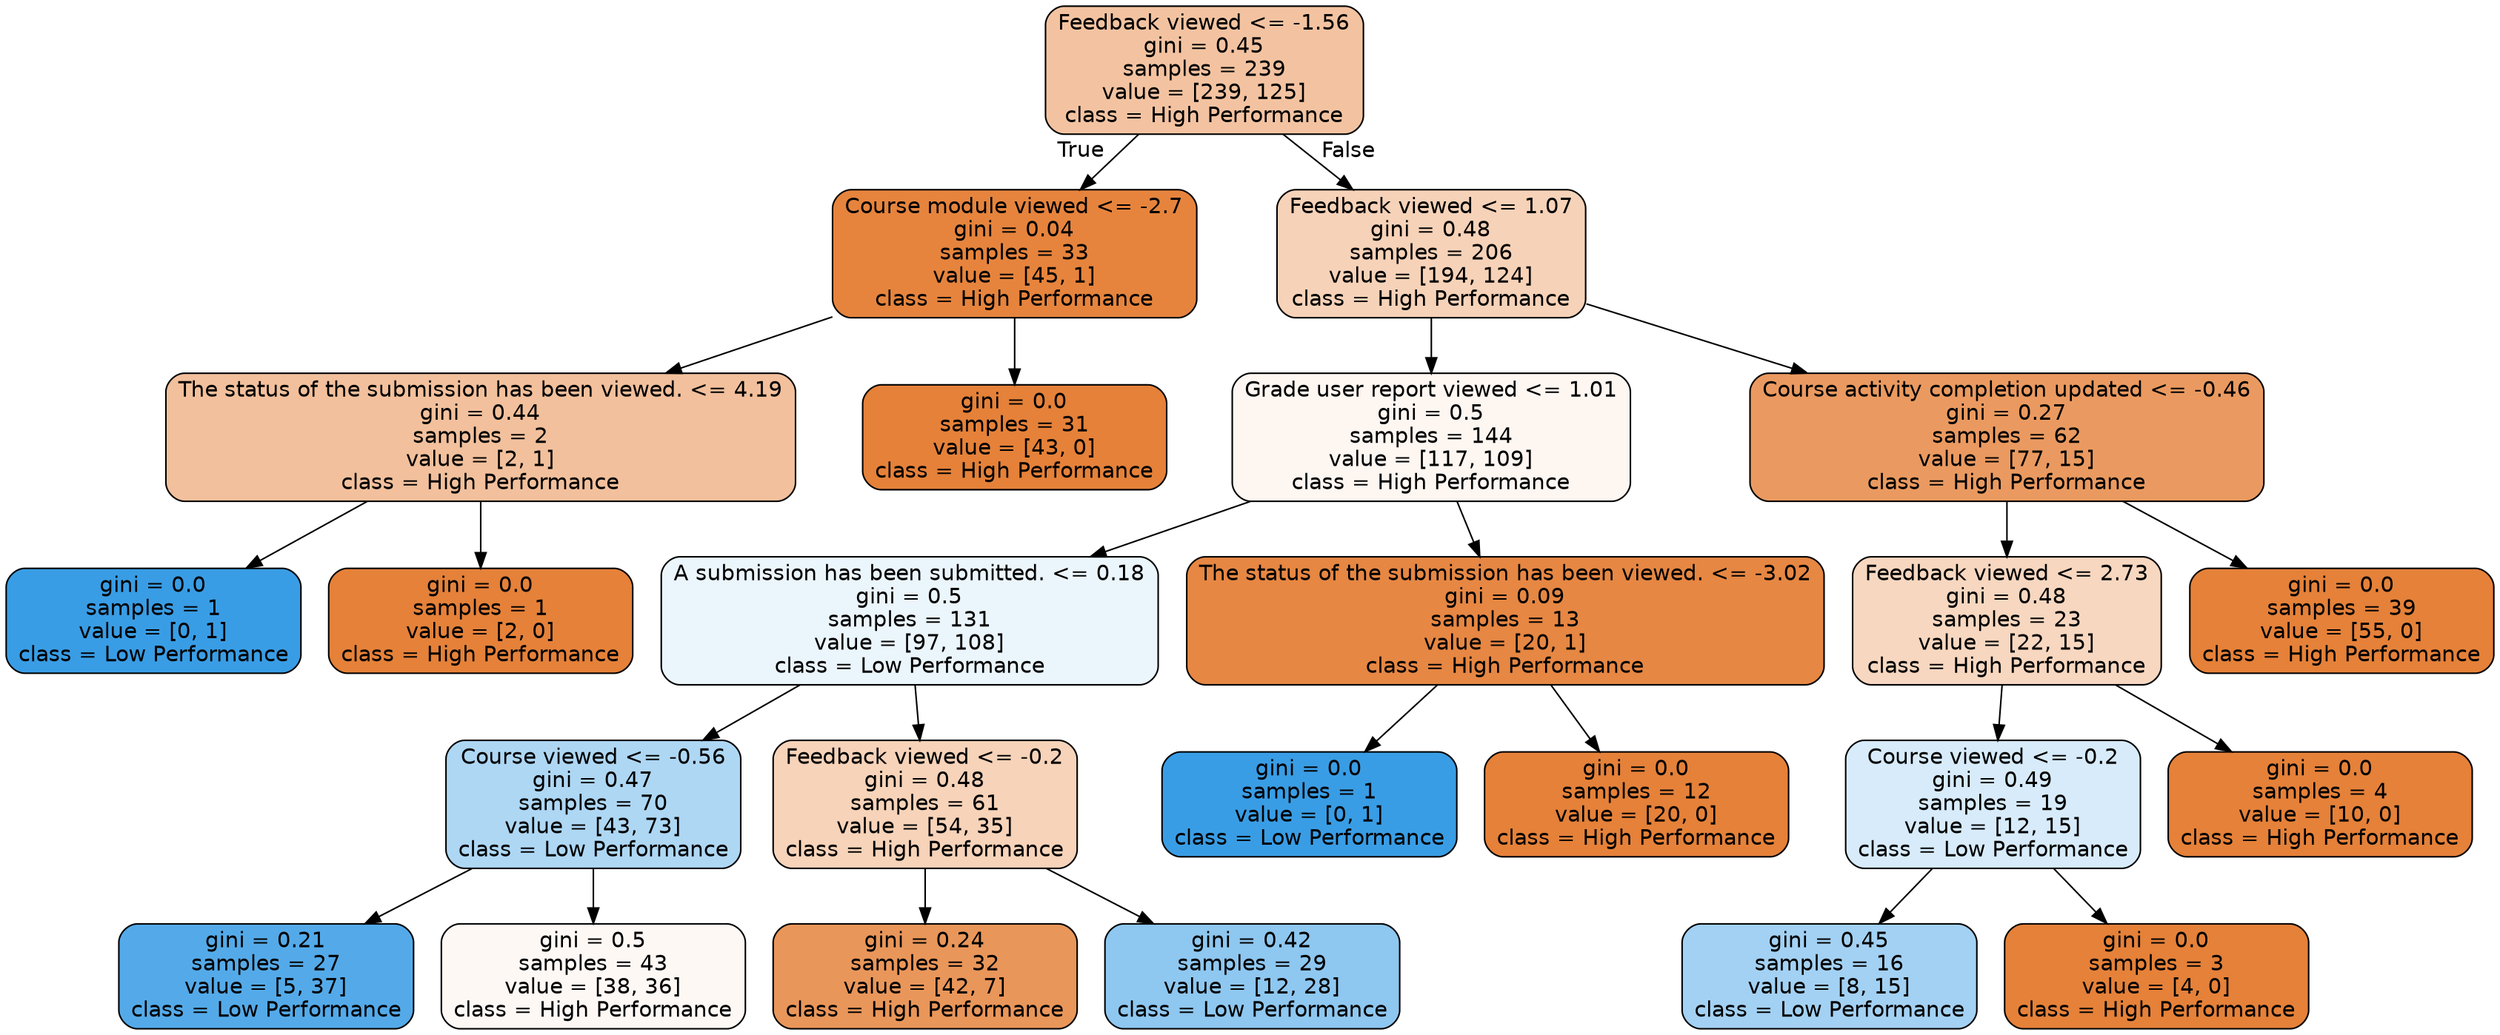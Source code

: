 digraph Tree {
node [shape=box, style="filled, rounded", color="black", fontname=helvetica] ;
edge [fontname=helvetica] ;
0 [label="Feedback viewed <= -1.56\ngini = 0.45\nsamples = 239\nvalue = [239, 125]\nclass = High Performance", fillcolor="#f3c3a1"] ;
1 [label="Course module viewed <= -2.7\ngini = 0.04\nsamples = 33\nvalue = [45, 1]\nclass = High Performance", fillcolor="#e6843d"] ;
0 -> 1 [labeldistance=2.5, labelangle=45, headlabel="True"] ;
2 [label="The status of the submission has been viewed. <= 4.19\ngini = 0.44\nsamples = 2\nvalue = [2, 1]\nclass = High Performance", fillcolor="#f2c09c"] ;
1 -> 2 ;
3 [label="gini = 0.0\nsamples = 1\nvalue = [0, 1]\nclass = Low Performance", fillcolor="#399de5"] ;
2 -> 3 ;
4 [label="gini = 0.0\nsamples = 1\nvalue = [2, 0]\nclass = High Performance", fillcolor="#e58139"] ;
2 -> 4 ;
5 [label="gini = 0.0\nsamples = 31\nvalue = [43, 0]\nclass = High Performance", fillcolor="#e58139"] ;
1 -> 5 ;
6 [label="Feedback viewed <= 1.07\ngini = 0.48\nsamples = 206\nvalue = [194, 124]\nclass = High Performance", fillcolor="#f6d2b8"] ;
0 -> 6 [labeldistance=2.5, labelangle=-45, headlabel="False"] ;
7 [label="Grade user report viewed <= 1.01\ngini = 0.5\nsamples = 144\nvalue = [117, 109]\nclass = High Performance", fillcolor="#fdf6f1"] ;
6 -> 7 ;
8 [label="A submission has been submitted. <= 0.18\ngini = 0.5\nsamples = 131\nvalue = [97, 108]\nclass = Low Performance", fillcolor="#ebf5fc"] ;
7 -> 8 ;
9 [label="Course viewed <= -0.56\ngini = 0.47\nsamples = 70\nvalue = [43, 73]\nclass = Low Performance", fillcolor="#aed7f4"] ;
8 -> 9 ;
10 [label="gini = 0.21\nsamples = 27\nvalue = [5, 37]\nclass = Low Performance", fillcolor="#54aae9"] ;
9 -> 10 ;
11 [label="gini = 0.5\nsamples = 43\nvalue = [38, 36]\nclass = High Performance", fillcolor="#fef8f5"] ;
9 -> 11 ;
12 [label="Feedback viewed <= -0.2\ngini = 0.48\nsamples = 61\nvalue = [54, 35]\nclass = High Performance", fillcolor="#f6d3b9"] ;
8 -> 12 ;
13 [label="gini = 0.24\nsamples = 32\nvalue = [42, 7]\nclass = High Performance", fillcolor="#e9965a"] ;
12 -> 13 ;
14 [label="gini = 0.42\nsamples = 29\nvalue = [12, 28]\nclass = Low Performance", fillcolor="#8ec7f0"] ;
12 -> 14 ;
15 [label="The status of the submission has been viewed. <= -3.02\ngini = 0.09\nsamples = 13\nvalue = [20, 1]\nclass = High Performance", fillcolor="#e68743"] ;
7 -> 15 ;
16 [label="gini = 0.0\nsamples = 1\nvalue = [0, 1]\nclass = Low Performance", fillcolor="#399de5"] ;
15 -> 16 ;
17 [label="gini = 0.0\nsamples = 12\nvalue = [20, 0]\nclass = High Performance", fillcolor="#e58139"] ;
15 -> 17 ;
18 [label="Course activity completion updated <= -0.46\ngini = 0.27\nsamples = 62\nvalue = [77, 15]\nclass = High Performance", fillcolor="#ea9a60"] ;
6 -> 18 ;
19 [label="Feedback viewed <= 2.73\ngini = 0.48\nsamples = 23\nvalue = [22, 15]\nclass = High Performance", fillcolor="#f7d7c0"] ;
18 -> 19 ;
20 [label="Course viewed <= -0.2\ngini = 0.49\nsamples = 19\nvalue = [12, 15]\nclass = Low Performance", fillcolor="#d7ebfa"] ;
19 -> 20 ;
21 [label="gini = 0.45\nsamples = 16\nvalue = [8, 15]\nclass = Low Performance", fillcolor="#a3d1f3"] ;
20 -> 21 ;
22 [label="gini = 0.0\nsamples = 3\nvalue = [4, 0]\nclass = High Performance", fillcolor="#e58139"] ;
20 -> 22 ;
23 [label="gini = 0.0\nsamples = 4\nvalue = [10, 0]\nclass = High Performance", fillcolor="#e58139"] ;
19 -> 23 ;
24 [label="gini = 0.0\nsamples = 39\nvalue = [55, 0]\nclass = High Performance", fillcolor="#e58139"] ;
18 -> 24 ;
}